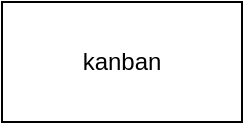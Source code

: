 <mxfile>
    <diagram id="-khQBkz2Rsjb55gkNE3B" name="Страница 1">
        <mxGraphModel dx="373" dy="248" grid="1" gridSize="10" guides="1" tooltips="1" connect="1" arrows="1" fold="1" page="1" pageScale="1" pageWidth="827" pageHeight="1169" math="0" shadow="0">
            <root>
                <mxCell id="0"/>
                <mxCell id="1" parent="0"/>
                <mxCell id="2" value="kanban" style="rounded=0;whiteSpace=wrap;html=1;" vertex="1" parent="1">
                    <mxGeometry x="294" y="20" width="120" height="60" as="geometry"/>
                </mxCell>
            </root>
        </mxGraphModel>
    </diagram>
</mxfile>